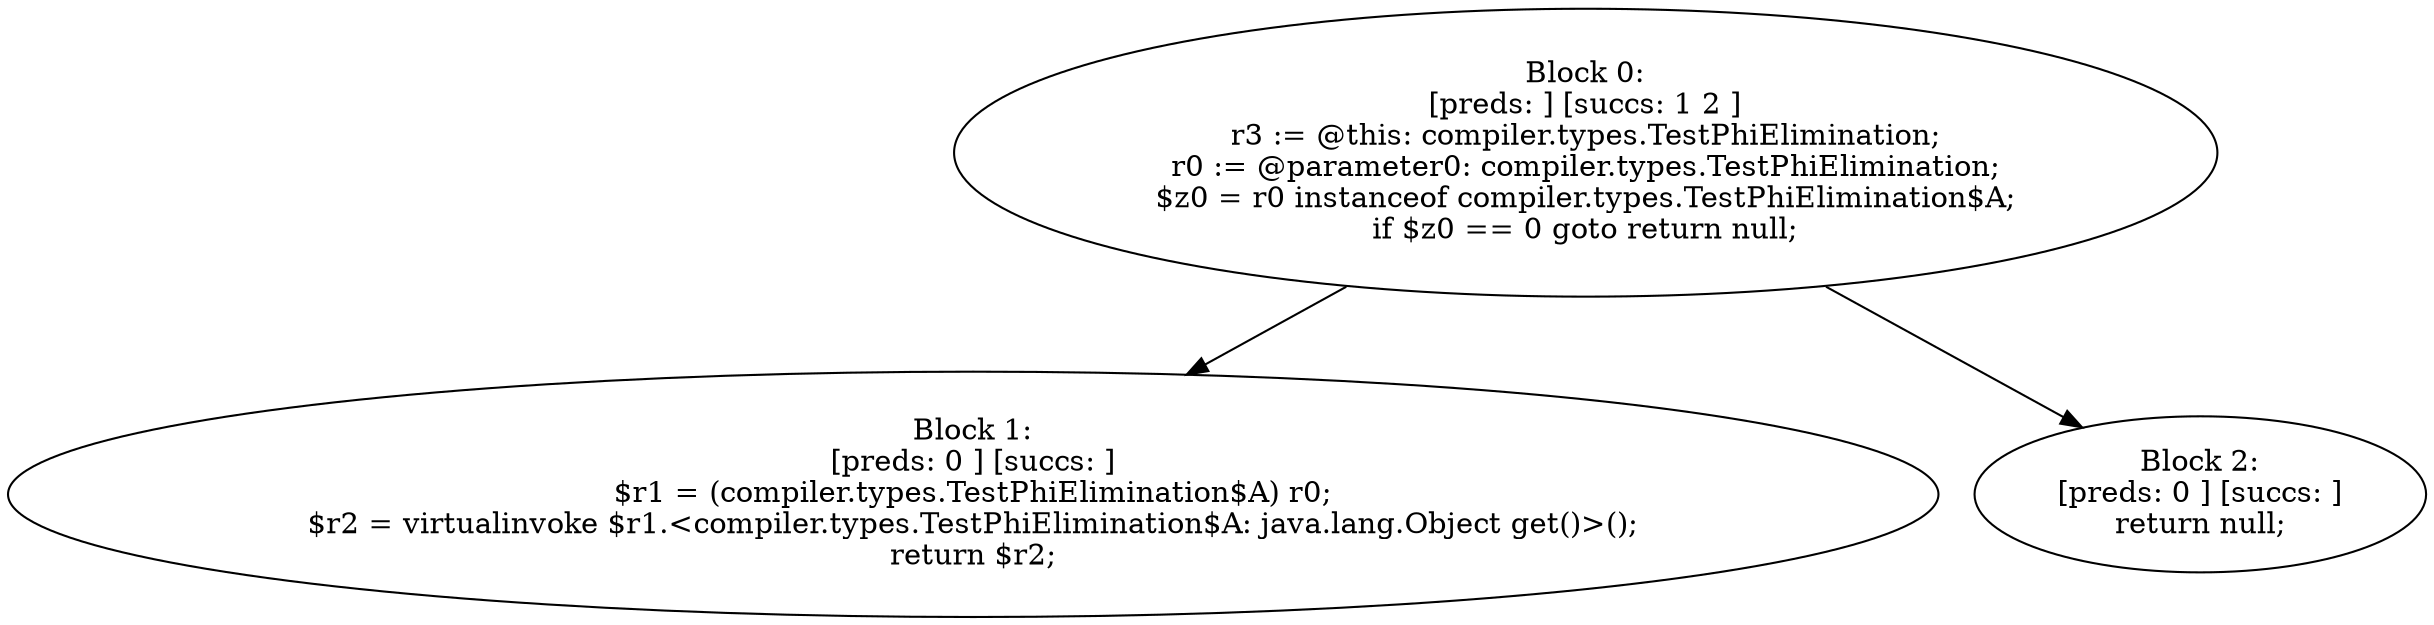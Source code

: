 digraph "unitGraph" {
    "Block 0:
[preds: ] [succs: 1 2 ]
r3 := @this: compiler.types.TestPhiElimination;
r0 := @parameter0: compiler.types.TestPhiElimination;
$z0 = r0 instanceof compiler.types.TestPhiElimination$A;
if $z0 == 0 goto return null;
"
    "Block 1:
[preds: 0 ] [succs: ]
$r1 = (compiler.types.TestPhiElimination$A) r0;
$r2 = virtualinvoke $r1.<compiler.types.TestPhiElimination$A: java.lang.Object get()>();
return $r2;
"
    "Block 2:
[preds: 0 ] [succs: ]
return null;
"
    "Block 0:
[preds: ] [succs: 1 2 ]
r3 := @this: compiler.types.TestPhiElimination;
r0 := @parameter0: compiler.types.TestPhiElimination;
$z0 = r0 instanceof compiler.types.TestPhiElimination$A;
if $z0 == 0 goto return null;
"->"Block 1:
[preds: 0 ] [succs: ]
$r1 = (compiler.types.TestPhiElimination$A) r0;
$r2 = virtualinvoke $r1.<compiler.types.TestPhiElimination$A: java.lang.Object get()>();
return $r2;
";
    "Block 0:
[preds: ] [succs: 1 2 ]
r3 := @this: compiler.types.TestPhiElimination;
r0 := @parameter0: compiler.types.TestPhiElimination;
$z0 = r0 instanceof compiler.types.TestPhiElimination$A;
if $z0 == 0 goto return null;
"->"Block 2:
[preds: 0 ] [succs: ]
return null;
";
}
